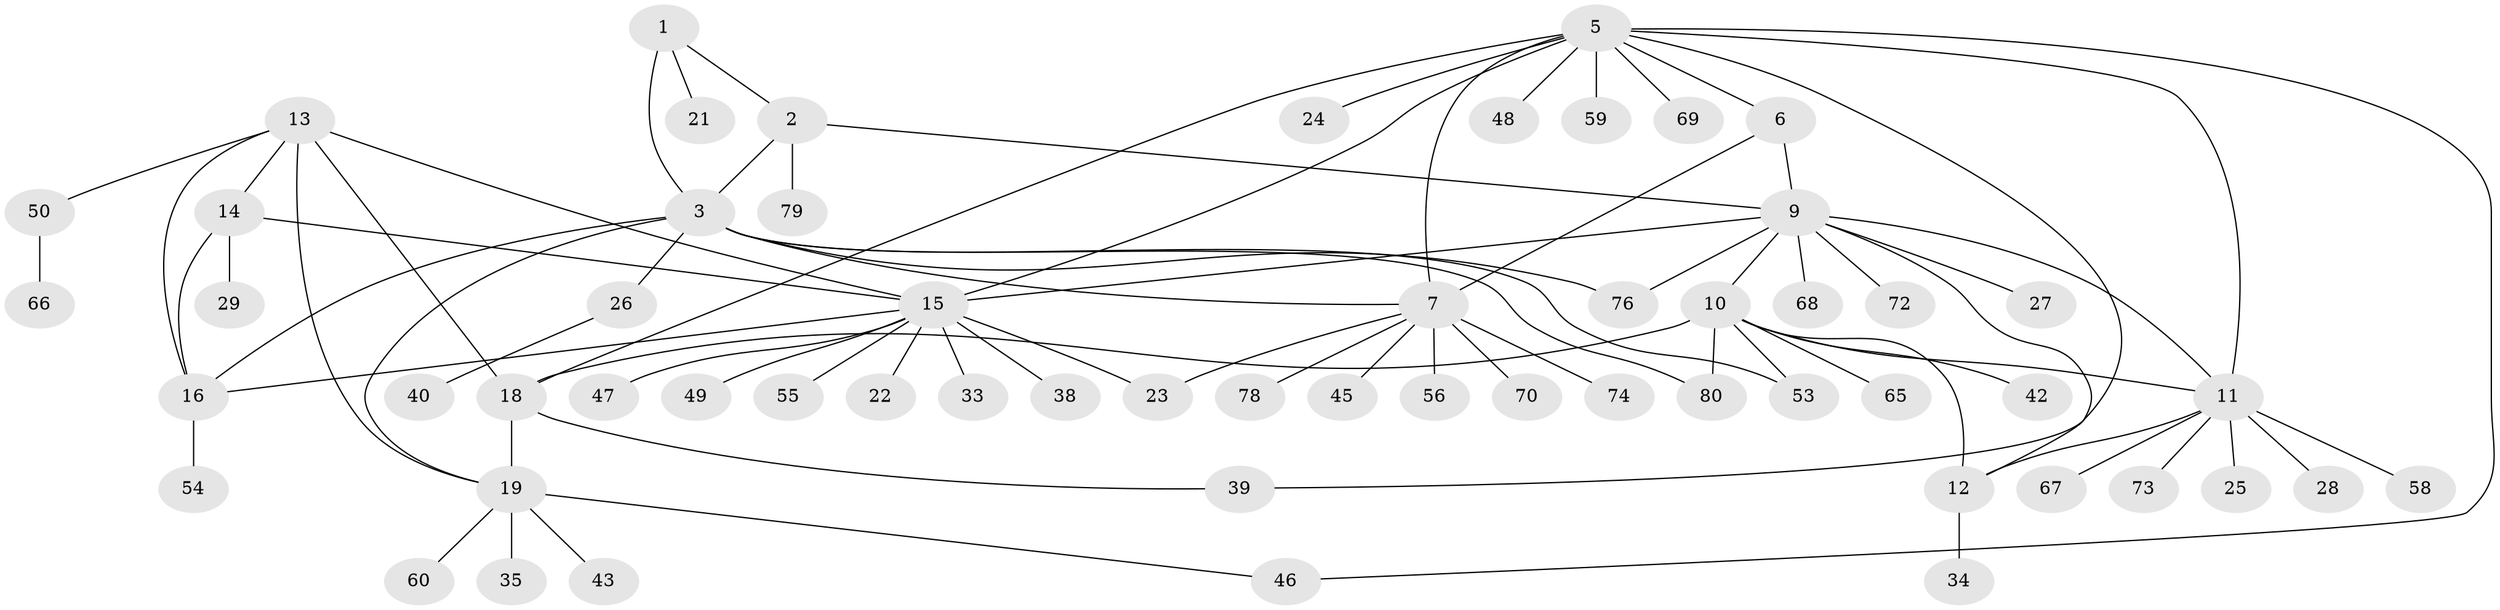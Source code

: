 // original degree distribution, {5: 0.0625, 6: 0.0375, 4: 0.0375, 9: 0.0375, 10: 0.025, 11: 0.0125, 13: 0.0125, 8: 0.0125, 3: 0.05, 1: 0.575, 2: 0.1375}
// Generated by graph-tools (version 1.1) at 2025/42/03/06/25 10:42:10]
// undirected, 59 vertices, 80 edges
graph export_dot {
graph [start="1"]
  node [color=gray90,style=filled];
  1 [super="+75"];
  2 [super="+41"];
  3 [super="+4"];
  5 [super="+8"];
  6;
  7 [super="+37"];
  9 [super="+64"];
  10 [super="+31"];
  11 [super="+62"];
  12 [super="+51"];
  13 [super="+17"];
  14 [super="+44"];
  15 [super="+36"];
  16 [super="+32"];
  18 [super="+20"];
  19 [super="+52"];
  21;
  22;
  23 [super="+57"];
  24;
  25;
  26 [super="+63"];
  27;
  28;
  29 [super="+30"];
  33;
  34;
  35;
  38;
  39;
  40;
  42;
  43;
  45;
  46;
  47;
  48;
  49;
  50 [super="+61"];
  53;
  54;
  55;
  56;
  58;
  59;
  60;
  65;
  66;
  67;
  68;
  69 [super="+71"];
  70;
  72;
  73;
  74;
  76 [super="+77"];
  78;
  79;
  80;
  1 -- 2;
  1 -- 3 [weight=2];
  1 -- 21;
  2 -- 3 [weight=2];
  2 -- 9;
  2 -- 79;
  3 -- 76;
  3 -- 7;
  3 -- 16;
  3 -- 80;
  3 -- 19;
  3 -- 53;
  3 -- 26;
  5 -- 6 [weight=2];
  5 -- 7 [weight=2];
  5 -- 59;
  5 -- 69;
  5 -- 39;
  5 -- 11;
  5 -- 46;
  5 -- 15;
  5 -- 48;
  5 -- 18;
  5 -- 24;
  6 -- 7;
  6 -- 9;
  7 -- 45;
  7 -- 70;
  7 -- 74;
  7 -- 78;
  7 -- 56;
  7 -- 23;
  9 -- 10;
  9 -- 11;
  9 -- 12;
  9 -- 15;
  9 -- 27;
  9 -- 68;
  9 -- 72;
  9 -- 76;
  10 -- 11;
  10 -- 12;
  10 -- 18;
  10 -- 42;
  10 -- 53;
  10 -- 65;
  10 -- 80;
  11 -- 12;
  11 -- 25;
  11 -- 28;
  11 -- 58;
  11 -- 67;
  11 -- 73;
  12 -- 34;
  13 -- 14;
  13 -- 15;
  13 -- 16;
  13 -- 18 [weight=2];
  13 -- 19;
  13 -- 50;
  14 -- 15;
  14 -- 16;
  14 -- 29;
  15 -- 16;
  15 -- 22;
  15 -- 23;
  15 -- 33;
  15 -- 38;
  15 -- 47;
  15 -- 49;
  15 -- 55;
  16 -- 54;
  18 -- 19 [weight=2];
  18 -- 39;
  19 -- 35;
  19 -- 43;
  19 -- 46;
  19 -- 60;
  26 -- 40;
  50 -- 66;
}
